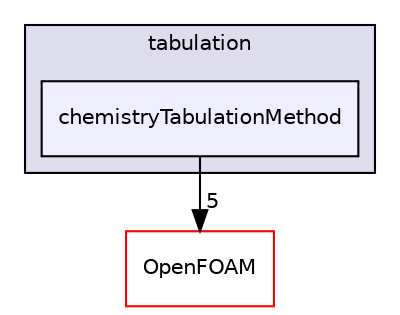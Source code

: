 digraph "src/thermophysicalModels/chemistryModel/chemistryModel/TDACChemistryModel/tabulation/chemistryTabulationMethod" {
  bgcolor=transparent;
  compound=true
  node [ fontsize="10", fontname="Helvetica"];
  edge [ labelfontsize="10", labelfontname="Helvetica"];
  subgraph clusterdir_b6cfa599ddfe42ecff66d1b23c7b28f8 {
    graph [ bgcolor="#ddddee", pencolor="black", label="tabulation" fontname="Helvetica", fontsize="10", URL="dir_b6cfa599ddfe42ecff66d1b23c7b28f8.html"]
  dir_bf98506b282e535966757a8028cb98ab [shape=box, label="chemistryTabulationMethod", style="filled", fillcolor="#eeeeff", pencolor="black", URL="dir_bf98506b282e535966757a8028cb98ab.html"];
  }
  dir_c5473ff19b20e6ec4dfe5c310b3778a8 [shape=box label="OpenFOAM" color="red" URL="dir_c5473ff19b20e6ec4dfe5c310b3778a8.html"];
  dir_bf98506b282e535966757a8028cb98ab->dir_c5473ff19b20e6ec4dfe5c310b3778a8 [headlabel="5", labeldistance=1.5 headhref="dir_002779_001929.html"];
}
